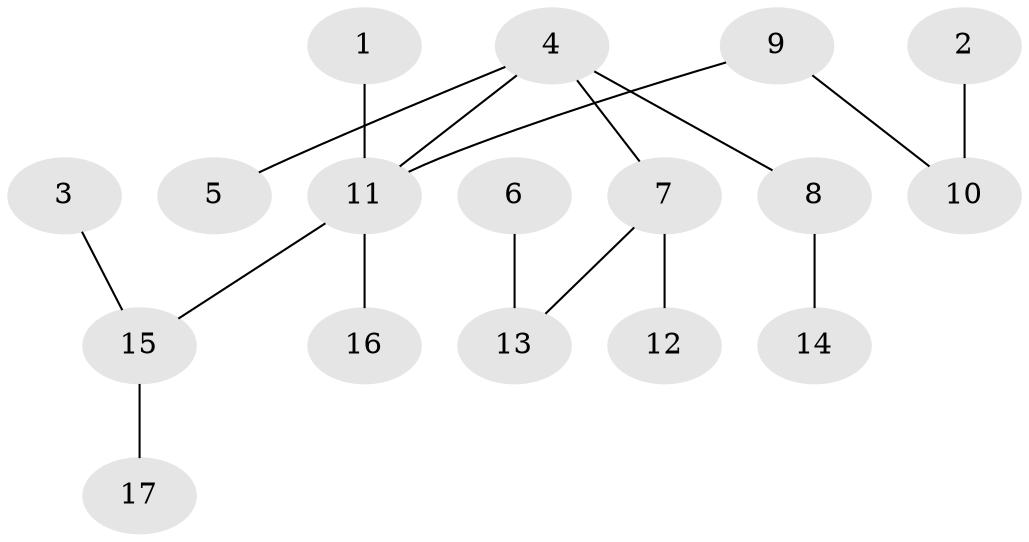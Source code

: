 // original degree distribution, {6: 0.01818181818181818, 8: 0.01818181818181818, 3: 0.09090909090909091, 4: 0.09090909090909091, 1: 0.5454545454545454, 2: 0.21818181818181817, 5: 0.01818181818181818}
// Generated by graph-tools (version 1.1) at 2025/37/03/04/25 23:37:26]
// undirected, 17 vertices, 16 edges
graph export_dot {
  node [color=gray90,style=filled];
  1;
  2;
  3;
  4;
  5;
  6;
  7;
  8;
  9;
  10;
  11;
  12;
  13;
  14;
  15;
  16;
  17;
  1 -- 11 [weight=1.0];
  2 -- 10 [weight=1.0];
  3 -- 15 [weight=1.0];
  4 -- 5 [weight=1.0];
  4 -- 7 [weight=1.0];
  4 -- 8 [weight=1.0];
  4 -- 11 [weight=1.0];
  6 -- 13 [weight=1.0];
  7 -- 12 [weight=1.0];
  7 -- 13 [weight=1.0];
  8 -- 14 [weight=1.0];
  9 -- 10 [weight=1.0];
  9 -- 11 [weight=1.0];
  11 -- 15 [weight=1.0];
  11 -- 16 [weight=1.0];
  15 -- 17 [weight=1.0];
}
